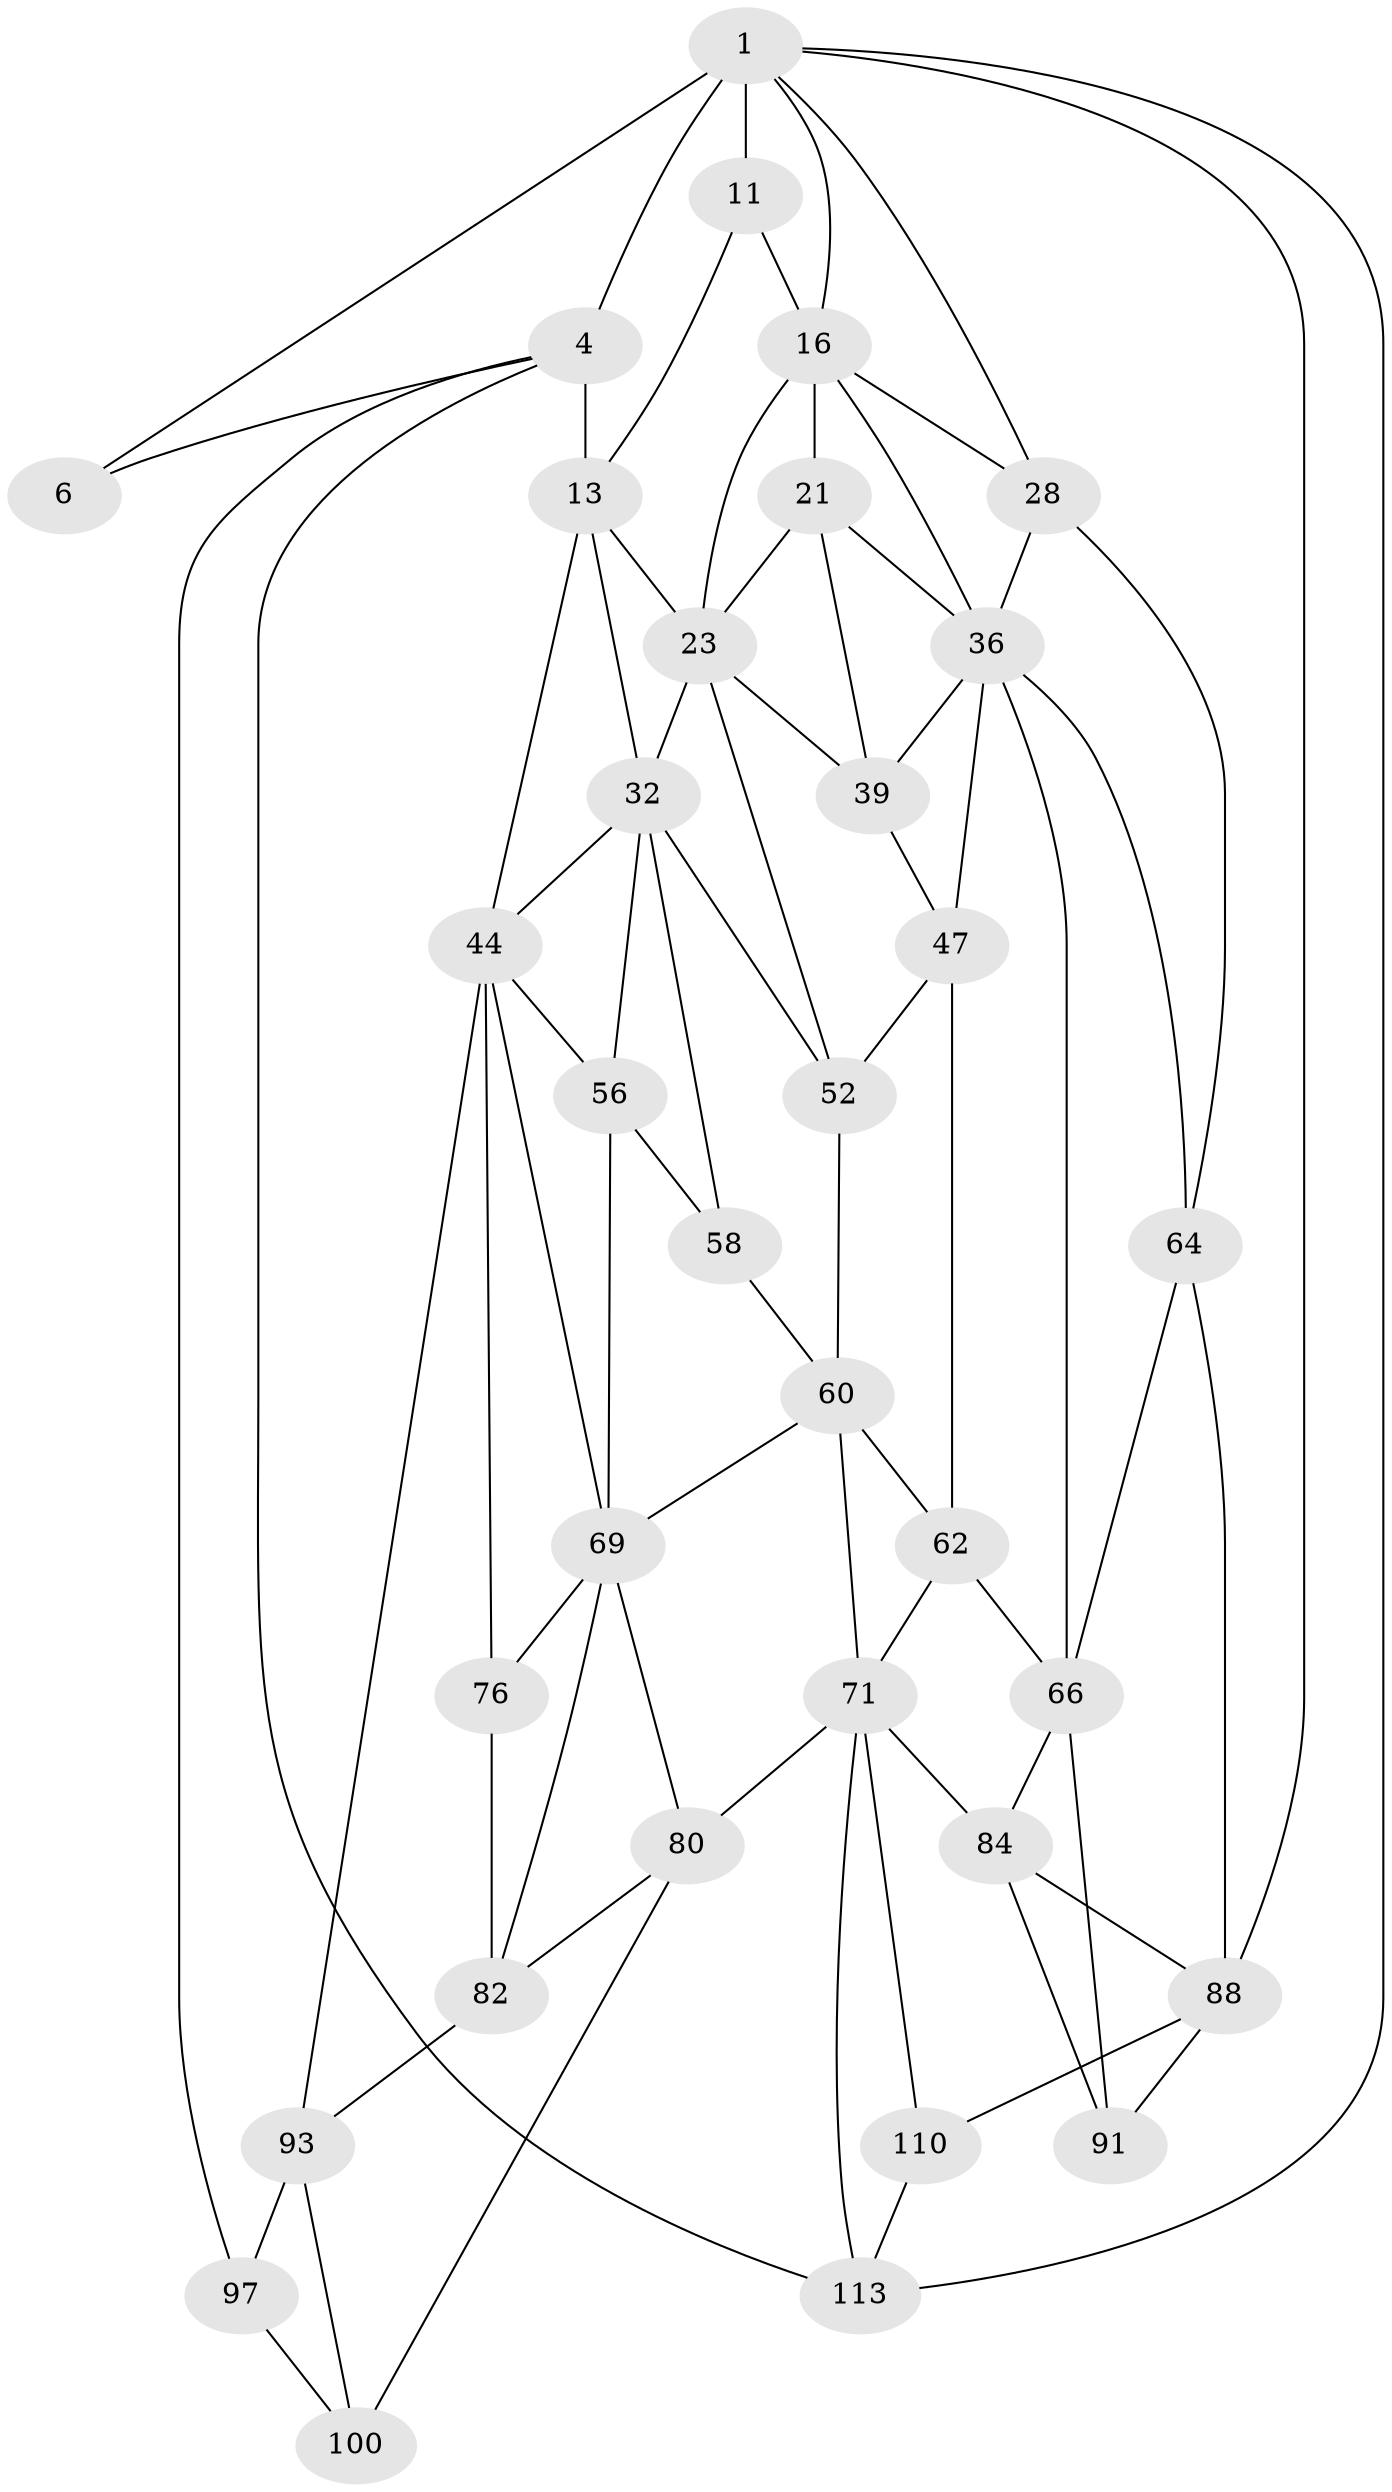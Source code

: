 // original degree distribution, {3: 0.017543859649122806, 6: 0.23684210526315788, 5: 0.49122807017543857, 4: 0.2543859649122807}
// Generated by graph-tools (version 1.1) at 2025/21/03/04/25 18:21:09]
// undirected, 34 vertices, 75 edges
graph export_dot {
graph [start="1"]
  node [color=gray90,style=filled];
  1 [pos="+0.6947015523040917+0",super="+2+7"];
  4 [pos="+0+0",super="+5+98"];
  6 [pos="+0.4327369056616705+0"];
  11 [pos="+0.5198360843730151+0.08628441005584604",super="+12+15"];
  13 [pos="+0.41955514444818587+0.1384398596162058",super="+14"];
  16 [pos="+0.7865035095692042+0.13298271619670932",super="+20+17"];
  21 [pos="+0.7327818261397778+0.18909674621600142",super="+22+34"];
  23 [pos="+0.5411883861017791+0.24529716598697782",super="+24+26"];
  28 [pos="+1+0.1407760747831276",super="+48"];
  32 [pos="+0.3532891041659784+0.3225207203789576",super="+33"];
  36 [pos="+0.8417015665381075+0.3126141448708879",super="+37+45"];
  39 [pos="+0.6803993187607277+0.38507055539211654",super="+41"];
  44 [pos="+0.12790716602510166+0.3620195592312527",super="+49"];
  47 [pos="+0.7011971544407626+0.464660690462159",super="+55"];
  52 [pos="+0.5435269458704665+0.39578914305263907",super="+53"];
  56 [pos="+0.20358206160678058+0.49218995839033786",super="+59"];
  58 [pos="+0.34204727065360585+0.3822759257816519"];
  60 [pos="+0.4453731871393287+0.5069942372415834",super="+61"];
  62 [pos="+0.6375717784796225+0.54713812377061",super="+63"];
  64 [pos="+1+0.5472229739891072",super="+89"];
  66 [pos="+0.8435394650383531+0.6259208350099669",super="+67+90"];
  69 [pos="+0.27312928008287113+0.5503879535272278",super="+70+78"];
  71 [pos="+0.5564497208365569+0.7079823863988883",super="+72"];
  76 [pos="+0.13325807249126415+0.6040726406723815",super="+77"];
  80 [pos="+0.3667835197296267+0.801969389292052",super="+81+103"];
  82 [pos="+0.13772715147093015+0.6807579288743001",super="+86+83"];
  84 [pos="+0.7027497482182471+0.765976965869493",super="+85+92"];
  88 [pos="+1+1",super="+99"];
  91 [pos="+0.8247989227787443+0.7735736633391591"];
  93 [pos="+0.05764228335380138+0.7497563741580969",super="+96+94"];
  97 [pos="+0+1",super="+108"];
  100 [pos="+0.16494626043534966+0.8188981832263731",super="+101"];
  110 [pos="+0.6499903333183265+0.9527838346683085"];
  113 [pos="+0.34736538432699593+1",super="+114"];
  1 -- 16;
  1 -- 113;
  1 -- 4 [weight=2];
  1 -- 88;
  1 -- 28;
  1 -- 11 [weight=2];
  1 -- 6;
  4 -- 6;
  4 -- 97;
  4 -- 113;
  4 -- 13 [weight=2];
  11 -- 13;
  11 -- 16 [weight=2];
  13 -- 23;
  13 -- 32;
  13 -- 44 [weight=2];
  16 -- 28;
  16 -- 21 [weight=2];
  16 -- 36;
  16 -- 23;
  21 -- 36;
  21 -- 39;
  21 -- 23;
  23 -- 32 [weight=2];
  23 -- 52;
  23 -- 39;
  28 -- 64;
  28 -- 36;
  32 -- 56;
  32 -- 58;
  32 -- 44;
  32 -- 52;
  36 -- 39;
  36 -- 64;
  36 -- 66;
  36 -- 47;
  39 -- 47;
  44 -- 69;
  44 -- 56;
  44 -- 76 [weight=2];
  44 -- 93;
  47 -- 52;
  47 -- 62;
  52 -- 60;
  56 -- 58;
  56 -- 69;
  58 -- 60;
  60 -- 69;
  60 -- 62;
  60 -- 71;
  62 -- 71;
  62 -- 66;
  64 -- 88;
  64 -- 66;
  66 -- 84;
  66 -- 91;
  69 -- 80;
  69 -- 82;
  69 -- 76;
  71 -- 80 [weight=2];
  71 -- 113;
  71 -- 110;
  71 -- 84 [weight=2];
  76 -- 82;
  80 -- 82;
  80 -- 100 [weight=2];
  82 -- 93 [weight=2];
  84 -- 88 [weight=2];
  84 -- 91;
  88 -- 91;
  88 -- 110;
  93 -- 100 [weight=2];
  93 -- 97;
  97 -- 100 [weight=2];
  110 -- 113;
}
